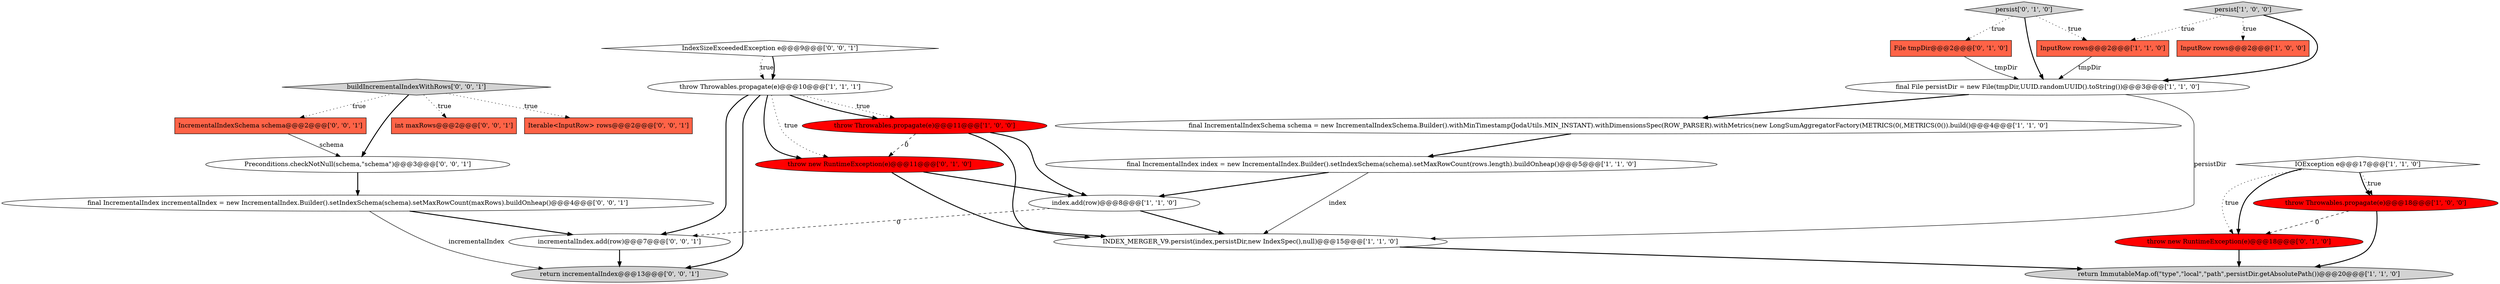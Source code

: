digraph {
21 [style = filled, label = "int maxRows@@@2@@@['0', '0', '1']", fillcolor = tomato, shape = box image = "AAA0AAABBB3BBB"];
3 [style = filled, label = "index.add(row)@@@8@@@['1', '1', '0']", fillcolor = white, shape = ellipse image = "AAA0AAABBB1BBB"];
18 [style = filled, label = "IncrementalIndexSchema schema@@@2@@@['0', '0', '1']", fillcolor = tomato, shape = box image = "AAA0AAABBB3BBB"];
23 [style = filled, label = "incrementalIndex.add(row)@@@7@@@['0', '0', '1']", fillcolor = white, shape = ellipse image = "AAA0AAABBB3BBB"];
17 [style = filled, label = "buildIncrementalIndexWithRows['0', '0', '1']", fillcolor = lightgray, shape = diamond image = "AAA0AAABBB3BBB"];
5 [style = filled, label = "InputRow rows@@@2@@@['1', '0', '0']", fillcolor = tomato, shape = box image = "AAA0AAABBB1BBB"];
10 [style = filled, label = "IOException e@@@17@@@['1', '1', '0']", fillcolor = white, shape = diamond image = "AAA0AAABBB1BBB"];
11 [style = filled, label = "InputRow rows@@@2@@@['1', '1', '0']", fillcolor = tomato, shape = box image = "AAA0AAABBB1BBB"];
7 [style = filled, label = "final IncrementalIndexSchema schema = new IncrementalIndexSchema.Builder().withMinTimestamp(JodaUtils.MIN_INSTANT).withDimensionsSpec(ROW_PARSER).withMetrics(new LongSumAggregatorFactory(METRICS(0(,METRICS(0()).build()@@@4@@@['1', '1', '0']", fillcolor = white, shape = ellipse image = "AAA0AAABBB1BBB"];
12 [style = filled, label = "throw Throwables.propagate(e)@@@11@@@['1', '0', '0']", fillcolor = red, shape = ellipse image = "AAA1AAABBB1BBB"];
22 [style = filled, label = "Preconditions.checkNotNull(schema,\"schema\")@@@3@@@['0', '0', '1']", fillcolor = white, shape = ellipse image = "AAA0AAABBB3BBB"];
19 [style = filled, label = "final IncrementalIndex incrementalIndex = new IncrementalIndex.Builder().setIndexSchema(schema).setMaxRowCount(maxRows).buildOnheap()@@@4@@@['0', '0', '1']", fillcolor = white, shape = ellipse image = "AAA0AAABBB3BBB"];
1 [style = filled, label = "return ImmutableMap.of(\"type\",\"local\",\"path\",persistDir.getAbsolutePath())@@@20@@@['1', '1', '0']", fillcolor = lightgray, shape = ellipse image = "AAA0AAABBB1BBB"];
2 [style = filled, label = "persist['1', '0', '0']", fillcolor = lightgray, shape = diamond image = "AAA0AAABBB1BBB"];
13 [style = filled, label = "File tmpDir@@@2@@@['0', '1', '0']", fillcolor = tomato, shape = box image = "AAA0AAABBB2BBB"];
15 [style = filled, label = "throw new RuntimeException(e)@@@11@@@['0', '1', '0']", fillcolor = red, shape = ellipse image = "AAA1AAABBB2BBB"];
4 [style = filled, label = "INDEX_MERGER_V9.persist(index,persistDir,new IndexSpec(),null)@@@15@@@['1', '1', '0']", fillcolor = white, shape = ellipse image = "AAA0AAABBB1BBB"];
24 [style = filled, label = "Iterable<InputRow> rows@@@2@@@['0', '0', '1']", fillcolor = tomato, shape = box image = "AAA0AAABBB3BBB"];
25 [style = filled, label = "return incrementalIndex@@@13@@@['0', '0', '1']", fillcolor = lightgray, shape = ellipse image = "AAA0AAABBB3BBB"];
16 [style = filled, label = "throw new RuntimeException(e)@@@18@@@['0', '1', '0']", fillcolor = red, shape = ellipse image = "AAA1AAABBB2BBB"];
9 [style = filled, label = "throw Throwables.propagate(e)@@@10@@@['1', '1', '1']", fillcolor = white, shape = ellipse image = "AAA0AAABBB1BBB"];
6 [style = filled, label = "final File persistDir = new File(tmpDir,UUID.randomUUID().toString())@@@3@@@['1', '1', '0']", fillcolor = white, shape = ellipse image = "AAA0AAABBB1BBB"];
20 [style = filled, label = "IndexSizeExceededException e@@@9@@@['0', '0', '1']", fillcolor = white, shape = diamond image = "AAA0AAABBB3BBB"];
8 [style = filled, label = "final IncrementalIndex index = new IncrementalIndex.Builder().setIndexSchema(schema).setMaxRowCount(rows.length).buildOnheap()@@@5@@@['1', '1', '0']", fillcolor = white, shape = ellipse image = "AAA0AAABBB1BBB"];
0 [style = filled, label = "throw Throwables.propagate(e)@@@18@@@['1', '0', '0']", fillcolor = red, shape = ellipse image = "AAA1AAABBB1BBB"];
14 [style = filled, label = "persist['0', '1', '0']", fillcolor = lightgray, shape = diamond image = "AAA0AAABBB2BBB"];
23->25 [style = bold, label=""];
18->22 [style = solid, label="schema"];
9->12 [style = dotted, label="true"];
19->25 [style = solid, label="incrementalIndex"];
20->9 [style = dotted, label="true"];
17->18 [style = dotted, label="true"];
22->19 [style = bold, label=""];
20->9 [style = bold, label=""];
2->6 [style = bold, label=""];
8->3 [style = bold, label=""];
13->6 [style = solid, label="tmpDir"];
0->16 [style = dashed, label="0"];
6->4 [style = solid, label="persistDir"];
17->22 [style = bold, label=""];
7->8 [style = bold, label=""];
15->3 [style = bold, label=""];
3->4 [style = bold, label=""];
14->13 [style = dotted, label="true"];
2->11 [style = dotted, label="true"];
9->23 [style = bold, label=""];
11->6 [style = solid, label="tmpDir"];
8->4 [style = solid, label="index"];
3->23 [style = dashed, label="0"];
10->16 [style = bold, label=""];
12->4 [style = bold, label=""];
16->1 [style = bold, label=""];
9->15 [style = bold, label=""];
0->1 [style = bold, label=""];
19->23 [style = bold, label=""];
9->25 [style = bold, label=""];
10->0 [style = bold, label=""];
15->4 [style = bold, label=""];
12->15 [style = dashed, label="0"];
10->0 [style = dotted, label="true"];
14->11 [style = dotted, label="true"];
9->15 [style = dotted, label="true"];
4->1 [style = bold, label=""];
12->3 [style = bold, label=""];
9->12 [style = bold, label=""];
6->7 [style = bold, label=""];
2->5 [style = dotted, label="true"];
17->21 [style = dotted, label="true"];
10->16 [style = dotted, label="true"];
14->6 [style = bold, label=""];
17->24 [style = dotted, label="true"];
}

